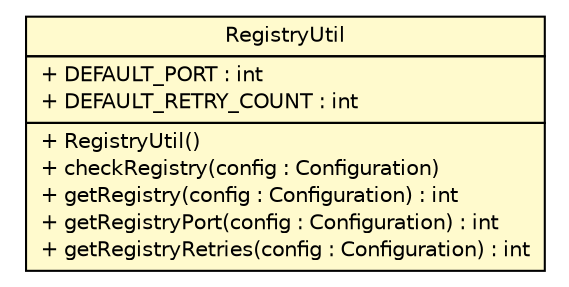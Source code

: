 #!/usr/local/bin/dot
#
# Class diagram 
# Generated by UMLGraph version R5_6 (http://www.umlgraph.org/)
#

digraph G {
	edge [fontname="Helvetica",fontsize=10,labelfontname="Helvetica",labelfontsize=10];
	node [fontname="Helvetica",fontsize=10,shape=plaintext];
	nodesep=0.25;
	ranksep=0.5;
	// sorcer.provider.boot.RegistryUtil
	c264793 [label=<<table title="sorcer.provider.boot.RegistryUtil" border="0" cellborder="1" cellspacing="0" cellpadding="2" port="p" bgcolor="lemonChiffon" href="./RegistryUtil.html">
		<tr><td><table border="0" cellspacing="0" cellpadding="1">
<tr><td align="center" balign="center"> RegistryUtil </td></tr>
		</table></td></tr>
		<tr><td><table border="0" cellspacing="0" cellpadding="1">
<tr><td align="left" balign="left"> + DEFAULT_PORT : int </td></tr>
<tr><td align="left" balign="left"> + DEFAULT_RETRY_COUNT : int </td></tr>
		</table></td></tr>
		<tr><td><table border="0" cellspacing="0" cellpadding="1">
<tr><td align="left" balign="left"> + RegistryUtil() </td></tr>
<tr><td align="left" balign="left"> + checkRegistry(config : Configuration) </td></tr>
<tr><td align="left" balign="left"> + getRegistry(config : Configuration) : int </td></tr>
<tr><td align="left" balign="left"> + getRegistryPort(config : Configuration) : int </td></tr>
<tr><td align="left" balign="left"> + getRegistryRetries(config : Configuration) : int </td></tr>
		</table></td></tr>
		</table>>, URL="./RegistryUtil.html", fontname="Helvetica", fontcolor="black", fontsize=10.0];
}

